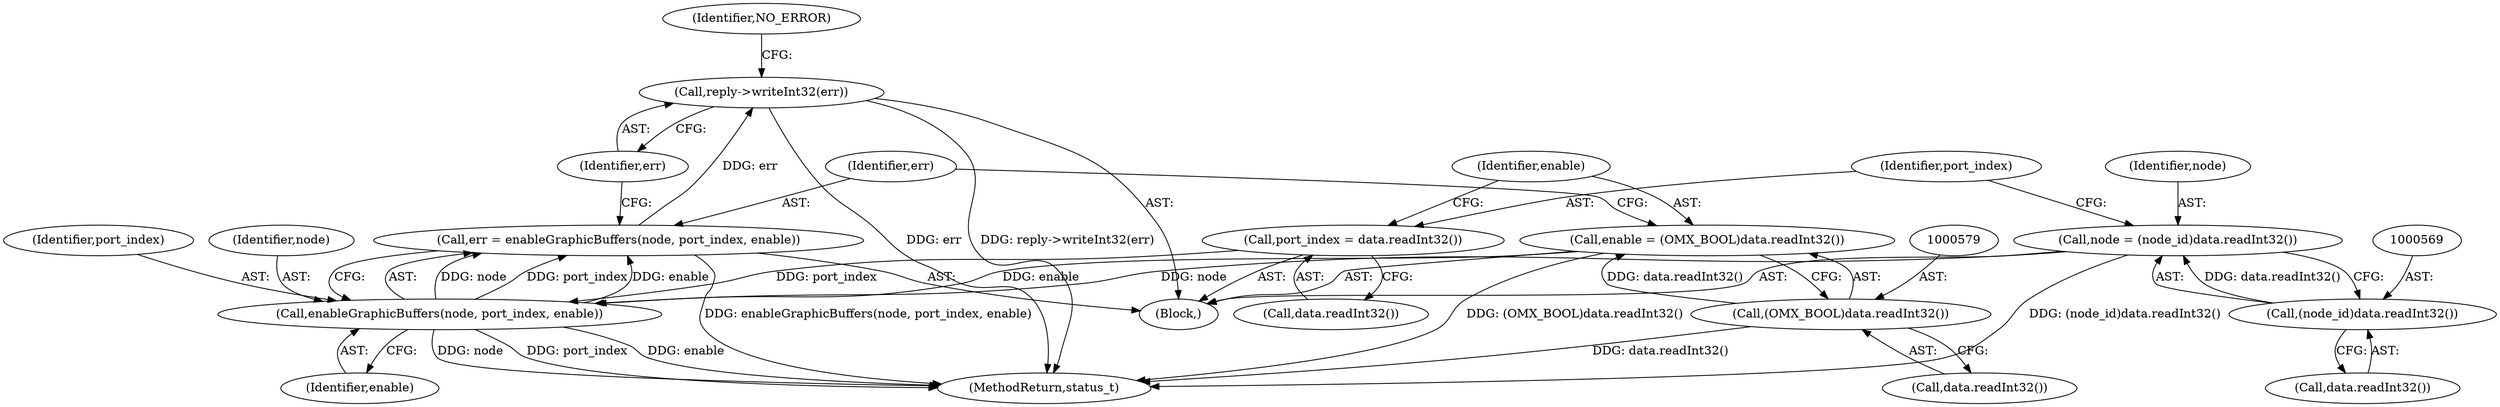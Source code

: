 digraph "0_Android_0bb5ced60304da7f61478ffd359e7ba65d72f181@API" {
"1000588" [label="(Call,reply->writeInt32(err))"];
"1000582" [label="(Call,err = enableGraphicBuffers(node, port_index, enable))"];
"1000584" [label="(Call,enableGraphicBuffers(node, port_index, enable))"];
"1000566" [label="(Call,node = (node_id)data.readInt32())"];
"1000568" [label="(Call,(node_id)data.readInt32())"];
"1000572" [label="(Call,port_index = data.readInt32())"];
"1000576" [label="(Call,enable = (OMX_BOOL)data.readInt32())"];
"1000578" [label="(Call,(OMX_BOOL)data.readInt32())"];
"1000576" [label="(Call,enable = (OMX_BOOL)data.readInt32())"];
"1000567" [label="(Identifier,node)"];
"1000560" [label="(Block,)"];
"1001337" [label="(MethodReturn,status_t)"];
"1000583" [label="(Identifier,err)"];
"1000586" [label="(Identifier,port_index)"];
"1000584" [label="(Call,enableGraphicBuffers(node, port_index, enable))"];
"1000580" [label="(Call,data.readInt32())"];
"1000591" [label="(Identifier,NO_ERROR)"];
"1000588" [label="(Call,reply->writeInt32(err))"];
"1000578" [label="(Call,(OMX_BOOL)data.readInt32())"];
"1000572" [label="(Call,port_index = data.readInt32())"];
"1000582" [label="(Call,err = enableGraphicBuffers(node, port_index, enable))"];
"1000570" [label="(Call,data.readInt32())"];
"1000587" [label="(Identifier,enable)"];
"1000573" [label="(Identifier,port_index)"];
"1000566" [label="(Call,node = (node_id)data.readInt32())"];
"1000585" [label="(Identifier,node)"];
"1000577" [label="(Identifier,enable)"];
"1000589" [label="(Identifier,err)"];
"1000574" [label="(Call,data.readInt32())"];
"1000568" [label="(Call,(node_id)data.readInt32())"];
"1000588" -> "1000560"  [label="AST: "];
"1000588" -> "1000589"  [label="CFG: "];
"1000589" -> "1000588"  [label="AST: "];
"1000591" -> "1000588"  [label="CFG: "];
"1000588" -> "1001337"  [label="DDG: err"];
"1000588" -> "1001337"  [label="DDG: reply->writeInt32(err)"];
"1000582" -> "1000588"  [label="DDG: err"];
"1000582" -> "1000560"  [label="AST: "];
"1000582" -> "1000584"  [label="CFG: "];
"1000583" -> "1000582"  [label="AST: "];
"1000584" -> "1000582"  [label="AST: "];
"1000589" -> "1000582"  [label="CFG: "];
"1000582" -> "1001337"  [label="DDG: enableGraphicBuffers(node, port_index, enable)"];
"1000584" -> "1000582"  [label="DDG: node"];
"1000584" -> "1000582"  [label="DDG: port_index"];
"1000584" -> "1000582"  [label="DDG: enable"];
"1000584" -> "1000587"  [label="CFG: "];
"1000585" -> "1000584"  [label="AST: "];
"1000586" -> "1000584"  [label="AST: "];
"1000587" -> "1000584"  [label="AST: "];
"1000584" -> "1001337"  [label="DDG: port_index"];
"1000584" -> "1001337"  [label="DDG: enable"];
"1000584" -> "1001337"  [label="DDG: node"];
"1000566" -> "1000584"  [label="DDG: node"];
"1000572" -> "1000584"  [label="DDG: port_index"];
"1000576" -> "1000584"  [label="DDG: enable"];
"1000566" -> "1000560"  [label="AST: "];
"1000566" -> "1000568"  [label="CFG: "];
"1000567" -> "1000566"  [label="AST: "];
"1000568" -> "1000566"  [label="AST: "];
"1000573" -> "1000566"  [label="CFG: "];
"1000566" -> "1001337"  [label="DDG: (node_id)data.readInt32()"];
"1000568" -> "1000566"  [label="DDG: data.readInt32()"];
"1000568" -> "1000570"  [label="CFG: "];
"1000569" -> "1000568"  [label="AST: "];
"1000570" -> "1000568"  [label="AST: "];
"1000572" -> "1000560"  [label="AST: "];
"1000572" -> "1000574"  [label="CFG: "];
"1000573" -> "1000572"  [label="AST: "];
"1000574" -> "1000572"  [label="AST: "];
"1000577" -> "1000572"  [label="CFG: "];
"1000576" -> "1000560"  [label="AST: "];
"1000576" -> "1000578"  [label="CFG: "];
"1000577" -> "1000576"  [label="AST: "];
"1000578" -> "1000576"  [label="AST: "];
"1000583" -> "1000576"  [label="CFG: "];
"1000576" -> "1001337"  [label="DDG: (OMX_BOOL)data.readInt32()"];
"1000578" -> "1000576"  [label="DDG: data.readInt32()"];
"1000578" -> "1000580"  [label="CFG: "];
"1000579" -> "1000578"  [label="AST: "];
"1000580" -> "1000578"  [label="AST: "];
"1000578" -> "1001337"  [label="DDG: data.readInt32()"];
}
